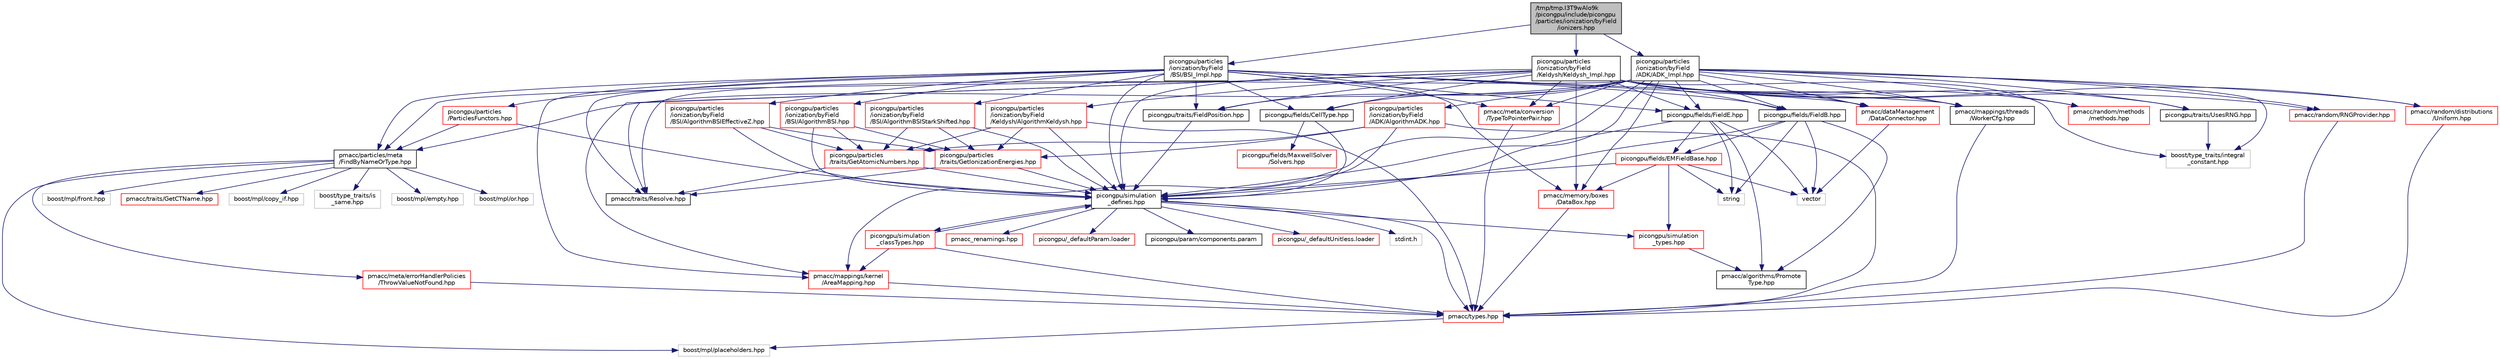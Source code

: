 digraph "/tmp/tmp.I3T9wAlo9k/picongpu/include/picongpu/particles/ionization/byField/ionizers.hpp"
{
 // LATEX_PDF_SIZE
  edge [fontname="Helvetica",fontsize="10",labelfontname="Helvetica",labelfontsize="10"];
  node [fontname="Helvetica",fontsize="10",shape=record];
  Node1 [label="/tmp/tmp.I3T9wAlo9k\l/picongpu/include/picongpu\l/particles/ionization/byField\l/ionizers.hpp",height=0.2,width=0.4,color="black", fillcolor="grey75", style="filled", fontcolor="black",tooltip=" "];
  Node1 -> Node2 [color="midnightblue",fontsize="10",style="solid",fontname="Helvetica"];
  Node2 [label="picongpu/particles\l/ionization/byField\l/ADK/ADK_Impl.hpp",height=0.2,width=0.4,color="black", fillcolor="white", style="filled",URL="$_a_d_k___impl_8hpp_source.html",tooltip=" "];
  Node2 -> Node3 [color="midnightblue",fontsize="10",style="solid",fontname="Helvetica"];
  Node3 [label="picongpu/simulation\l_defines.hpp",height=0.2,width=0.4,color="black", fillcolor="white", style="filled",URL="$simulation__defines_8hpp_source.html",tooltip=" "];
  Node3 -> Node4 [color="midnightblue",fontsize="10",style="solid",fontname="Helvetica"];
  Node4 [label="stdint.h",height=0.2,width=0.4,color="grey75", fillcolor="white", style="filled",tooltip=" "];
  Node3 -> Node5 [color="midnightblue",fontsize="10",style="solid",fontname="Helvetica"];
  Node5 [label="pmacc/types.hpp",height=0.2,width=0.4,color="red", fillcolor="white", style="filled",URL="$types_8hpp_source.html",tooltip=" "];
  Node5 -> Node34 [color="midnightblue",fontsize="10",style="solid",fontname="Helvetica"];
  Node34 [label="boost/mpl/placeholders.hpp",height=0.2,width=0.4,color="grey75", fillcolor="white", style="filled",tooltip=" "];
  Node3 -> Node36 [color="midnightblue",fontsize="10",style="solid",fontname="Helvetica"];
  Node36 [label="picongpu/simulation\l_types.hpp",height=0.2,width=0.4,color="red", fillcolor="white", style="filled",URL="$simulation__types_8hpp_source.html",tooltip=" "];
  Node36 -> Node39 [color="midnightblue",fontsize="10",style="solid",fontname="Helvetica"];
  Node39 [label="pmacc/algorithms/Promote\lType.hpp",height=0.2,width=0.4,color="black", fillcolor="white", style="filled",URL="$_promote_type_8hpp_source.html",tooltip=" "];
  Node3 -> Node70 [color="midnightblue",fontsize="10",style="solid",fontname="Helvetica"];
  Node70 [label="pmacc_renamings.hpp",height=0.2,width=0.4,color="red", fillcolor="white", style="filled",URL="$pmacc__renamings_8hpp_source.html",tooltip=" "];
  Node3 -> Node82 [color="midnightblue",fontsize="10",style="solid",fontname="Helvetica"];
  Node82 [label="picongpu/_defaultParam.loader",height=0.2,width=0.4,color="red", fillcolor="white", style="filled",URL="$__default_param_8loader.html",tooltip=" "];
  Node3 -> Node418 [color="midnightblue",fontsize="10",style="solid",fontname="Helvetica"];
  Node418 [label="picongpu/param/components.param",height=0.2,width=0.4,color="black", fillcolor="white", style="filled",URL="$components_8param.html",tooltip=" "];
  Node3 -> Node419 [color="midnightblue",fontsize="10",style="solid",fontname="Helvetica"];
  Node419 [label="picongpu/simulation\l_classTypes.hpp",height=0.2,width=0.4,color="red", fillcolor="white", style="filled",URL="$simulation__class_types_8hpp_source.html",tooltip=" "];
  Node419 -> Node5 [color="midnightblue",fontsize="10",style="solid",fontname="Helvetica"];
  Node419 -> Node3 [color="midnightblue",fontsize="10",style="solid",fontname="Helvetica"];
  Node419 -> Node349 [color="midnightblue",fontsize="10",style="solid",fontname="Helvetica"];
  Node349 [label="pmacc/mappings/kernel\l/AreaMapping.hpp",height=0.2,width=0.4,color="red", fillcolor="white", style="filled",URL="$_area_mapping_8hpp_source.html",tooltip=" "];
  Node349 -> Node5 [color="midnightblue",fontsize="10",style="solid",fontname="Helvetica"];
  Node3 -> Node421 [color="midnightblue",fontsize="10",style="solid",fontname="Helvetica"];
  Node421 [label="picongpu/_defaultUnitless.loader",height=0.2,width=0.4,color="red", fillcolor="white", style="filled",URL="$__default_unitless_8loader.html",tooltip=" "];
  Node2 -> Node138 [color="midnightblue",fontsize="10",style="solid",fontname="Helvetica"];
  Node138 [label="pmacc/traits/Resolve.hpp",height=0.2,width=0.4,color="black", fillcolor="white", style="filled",URL="$_resolve_8hpp_source.html",tooltip=" "];
  Node2 -> Node410 [color="midnightblue",fontsize="10",style="solid",fontname="Helvetica"];
  Node410 [label="pmacc/particles/meta\l/FindByNameOrType.hpp",height=0.2,width=0.4,color="black", fillcolor="white", style="filled",URL="$_find_by_name_or_type_8hpp_source.html",tooltip=" "];
  Node410 -> Node396 [color="midnightblue",fontsize="10",style="solid",fontname="Helvetica"];
  Node396 [label="pmacc/traits/GetCTName.hpp",height=0.2,width=0.4,color="red", fillcolor="white", style="filled",URL="$_get_c_t_name_8hpp_source.html",tooltip=" "];
  Node410 -> Node379 [color="midnightblue",fontsize="10",style="solid",fontname="Helvetica"];
  Node379 [label="pmacc/meta/errorHandlerPolicies\l/ThrowValueNotFound.hpp",height=0.2,width=0.4,color="red", fillcolor="white", style="filled",URL="$_throw_value_not_found_8hpp_source.html",tooltip=" "];
  Node379 -> Node5 [color="midnightblue",fontsize="10",style="solid",fontname="Helvetica"];
  Node410 -> Node34 [color="midnightblue",fontsize="10",style="solid",fontname="Helvetica"];
  Node410 -> Node388 [color="midnightblue",fontsize="10",style="solid",fontname="Helvetica"];
  Node388 [label="boost/mpl/copy_if.hpp",height=0.2,width=0.4,color="grey75", fillcolor="white", style="filled",tooltip=" "];
  Node410 -> Node140 [color="midnightblue",fontsize="10",style="solid",fontname="Helvetica"];
  Node140 [label="boost/type_traits/is\l_same.hpp",height=0.2,width=0.4,color="grey75", fillcolor="white", style="filled",tooltip=" "];
  Node410 -> Node228 [color="midnightblue",fontsize="10",style="solid",fontname="Helvetica"];
  Node228 [label="boost/mpl/empty.hpp",height=0.2,width=0.4,color="grey75", fillcolor="white", style="filled",tooltip=" "];
  Node410 -> Node411 [color="midnightblue",fontsize="10",style="solid",fontname="Helvetica"];
  Node411 [label="boost/mpl/or.hpp",height=0.2,width=0.4,color="grey75", fillcolor="white", style="filled",tooltip=" "];
  Node410 -> Node366 [color="midnightblue",fontsize="10",style="solid",fontname="Helvetica"];
  Node366 [label="boost/mpl/front.hpp",height=0.2,width=0.4,color="grey75", fillcolor="white", style="filled",tooltip=" "];
  Node2 -> Node428 [color="midnightblue",fontsize="10",style="solid",fontname="Helvetica"];
  Node428 [label="picongpu/traits/UsesRNG.hpp",height=0.2,width=0.4,color="black", fillcolor="white", style="filled",URL="$_uses_r_n_g_8hpp_source.html",tooltip=" "];
  Node428 -> Node429 [color="midnightblue",fontsize="10",style="solid",fontname="Helvetica"];
  Node429 [label="boost/type_traits/integral\l_constant.hpp",height=0.2,width=0.4,color="grey75", fillcolor="white", style="filled",tooltip=" "];
  Node2 -> Node430 [color="midnightblue",fontsize="10",style="solid",fontname="Helvetica"];
  Node430 [label="picongpu/fields/CellType.hpp",height=0.2,width=0.4,color="black", fillcolor="white", style="filled",URL="$_cell_type_8hpp_source.html",tooltip=" "];
  Node430 -> Node3 [color="midnightblue",fontsize="10",style="solid",fontname="Helvetica"];
  Node430 -> Node431 [color="midnightblue",fontsize="10",style="solid",fontname="Helvetica"];
  Node431 [label="picongpu/fields/MaxwellSolver\l/Solvers.hpp",height=0.2,width=0.4,color="red", fillcolor="white", style="filled",URL="$_solvers_8hpp_source.html",tooltip=" "];
  Node2 -> Node233 [color="midnightblue",fontsize="10",style="solid",fontname="Helvetica"];
  Node233 [label="picongpu/fields/FieldB.hpp",height=0.2,width=0.4,color="black", fillcolor="white", style="filled",URL="$_field_b_8hpp_source.html",tooltip=" "];
  Node233 -> Node3 [color="midnightblue",fontsize="10",style="solid",fontname="Helvetica"];
  Node233 -> Node234 [color="midnightblue",fontsize="10",style="solid",fontname="Helvetica"];
  Node234 [label="picongpu/fields/EMFieldBase.hpp",height=0.2,width=0.4,color="red", fillcolor="white", style="filled",URL="$_e_m_field_base_8hpp_source.html",tooltip=" "];
  Node234 -> Node3 [color="midnightblue",fontsize="10",style="solid",fontname="Helvetica"];
  Node234 -> Node36 [color="midnightblue",fontsize="10",style="solid",fontname="Helvetica"];
  Node234 -> Node321 [color="midnightblue",fontsize="10",style="solid",fontname="Helvetica"];
  Node321 [label="pmacc/memory/boxes\l/DataBox.hpp",height=0.2,width=0.4,color="red", fillcolor="white", style="filled",URL="$_data_box_8hpp_source.html",tooltip=" "];
  Node321 -> Node5 [color="midnightblue",fontsize="10",style="solid",fontname="Helvetica"];
  Node234 -> Node11 [color="midnightblue",fontsize="10",style="solid",fontname="Helvetica"];
  Node11 [label="string",height=0.2,width=0.4,color="grey75", fillcolor="white", style="filled",tooltip=" "];
  Node234 -> Node119 [color="midnightblue",fontsize="10",style="solid",fontname="Helvetica"];
  Node119 [label="vector",height=0.2,width=0.4,color="grey75", fillcolor="white", style="filled",tooltip=" "];
  Node233 -> Node39 [color="midnightblue",fontsize="10",style="solid",fontname="Helvetica"];
  Node233 -> Node11 [color="midnightblue",fontsize="10",style="solid",fontname="Helvetica"];
  Node233 -> Node119 [color="midnightblue",fontsize="10",style="solid",fontname="Helvetica"];
  Node2 -> Node340 [color="midnightblue",fontsize="10",style="solid",fontname="Helvetica"];
  Node340 [label="picongpu/fields/FieldE.hpp",height=0.2,width=0.4,color="black", fillcolor="white", style="filled",URL="$_field_e_8hpp_source.html",tooltip=" "];
  Node340 -> Node3 [color="midnightblue",fontsize="10",style="solid",fontname="Helvetica"];
  Node340 -> Node234 [color="midnightblue",fontsize="10",style="solid",fontname="Helvetica"];
  Node340 -> Node39 [color="midnightblue",fontsize="10",style="solid",fontname="Helvetica"];
  Node340 -> Node11 [color="midnightblue",fontsize="10",style="solid",fontname="Helvetica"];
  Node340 -> Node119 [color="midnightblue",fontsize="10",style="solid",fontname="Helvetica"];
  Node2 -> Node434 [color="midnightblue",fontsize="10",style="solid",fontname="Helvetica"];
  Node434 [label="picongpu/traits/FieldPosition.hpp",height=0.2,width=0.4,color="black", fillcolor="white", style="filled",URL="$_field_position_8hpp_source.html",tooltip=" "];
  Node434 -> Node3 [color="midnightblue",fontsize="10",style="solid",fontname="Helvetica"];
  Node2 -> Node465 [color="midnightblue",fontsize="10",style="solid",fontname="Helvetica"];
  Node465 [label="picongpu/particles\l/ionization/byField\l/ADK/AlgorithmADK.hpp",height=0.2,width=0.4,color="red", fillcolor="white", style="filled",URL="$_algorithm_a_d_k_8hpp.html",tooltip=" "];
  Node465 -> Node5 [color="midnightblue",fontsize="10",style="solid",fontname="Helvetica"];
  Node465 -> Node3 [color="midnightblue",fontsize="10",style="solid",fontname="Helvetica"];
  Node465 -> Node466 [color="midnightblue",fontsize="10",style="solid",fontname="Helvetica"];
  Node466 [label="picongpu/particles\l/traits/GetAtomicNumbers.hpp",height=0.2,width=0.4,color="red", fillcolor="white", style="filled",URL="$_get_atomic_numbers_8hpp_source.html",tooltip=" "];
  Node466 -> Node3 [color="midnightblue",fontsize="10",style="solid",fontname="Helvetica"];
  Node466 -> Node138 [color="midnightblue",fontsize="10",style="solid",fontname="Helvetica"];
  Node465 -> Node467 [color="midnightblue",fontsize="10",style="solid",fontname="Helvetica"];
  Node467 [label="picongpu/particles\l/traits/GetIonizationEnergies.hpp",height=0.2,width=0.4,color="red", fillcolor="white", style="filled",URL="$_get_ionization_energies_8hpp_source.html",tooltip=" "];
  Node467 -> Node3 [color="midnightblue",fontsize="10",style="solid",fontname="Helvetica"];
  Node467 -> Node138 [color="midnightblue",fontsize="10",style="solid",fontname="Helvetica"];
  Node2 -> Node125 [color="midnightblue",fontsize="10",style="solid",fontname="Helvetica"];
  Node125 [label="pmacc/random/methods\l/methods.hpp",height=0.2,width=0.4,color="red", fillcolor="white", style="filled",URL="$methods_8hpp_source.html",tooltip=" "];
  Node2 -> Node175 [color="midnightblue",fontsize="10",style="solid",fontname="Helvetica"];
  Node175 [label="pmacc/random/distributions\l/Uniform.hpp",height=0.2,width=0.4,color="red", fillcolor="white", style="filled",URL="$_uniform_8hpp_source.html",tooltip=" "];
  Node175 -> Node5 [color="midnightblue",fontsize="10",style="solid",fontname="Helvetica"];
  Node2 -> Node470 [color="midnightblue",fontsize="10",style="solid",fontname="Helvetica"];
  Node470 [label="pmacc/random/RNGProvider.hpp",height=0.2,width=0.4,color="red", fillcolor="white", style="filled",URL="$_r_n_g_provider_8hpp_source.html",tooltip=" "];
  Node470 -> Node5 [color="midnightblue",fontsize="10",style="solid",fontname="Helvetica"];
  Node2 -> Node290 [color="midnightblue",fontsize="10",style="solid",fontname="Helvetica"];
  Node290 [label="pmacc/dataManagement\l/DataConnector.hpp",height=0.2,width=0.4,color="red", fillcolor="white", style="filled",URL="$_data_connector_8hpp_source.html",tooltip=" "];
  Node290 -> Node119 [color="midnightblue",fontsize="10",style="solid",fontname="Helvetica"];
  Node2 -> Node401 [color="midnightblue",fontsize="10",style="solid",fontname="Helvetica"];
  Node401 [label="pmacc/meta/conversion\l/TypeToPointerPair.hpp",height=0.2,width=0.4,color="red", fillcolor="white", style="filled",URL="$_type_to_pointer_pair_8hpp_source.html",tooltip=" "];
  Node401 -> Node5 [color="midnightblue",fontsize="10",style="solid",fontname="Helvetica"];
  Node2 -> Node321 [color="midnightblue",fontsize="10",style="solid",fontname="Helvetica"];
  Node2 -> Node349 [color="midnightblue",fontsize="10",style="solid",fontname="Helvetica"];
  Node2 -> Node407 [color="midnightblue",fontsize="10",style="solid",fontname="Helvetica"];
  Node407 [label="pmacc/mappings/threads\l/WorkerCfg.hpp",height=0.2,width=0.4,color="black", fillcolor="white", style="filled",URL="$_worker_cfg_8hpp_source.html",tooltip=" "];
  Node407 -> Node5 [color="midnightblue",fontsize="10",style="solid",fontname="Helvetica"];
  Node2 -> Node429 [color="midnightblue",fontsize="10",style="solid",fontname="Helvetica"];
  Node1 -> Node474 [color="midnightblue",fontsize="10",style="solid",fontname="Helvetica"];
  Node474 [label="picongpu/particles\l/ionization/byField\l/BSI/BSI_Impl.hpp",height=0.2,width=0.4,color="black", fillcolor="white", style="filled",URL="$_b_s_i___impl_8hpp_source.html",tooltip=" "];
  Node474 -> Node3 [color="midnightblue",fontsize="10",style="solid",fontname="Helvetica"];
  Node474 -> Node430 [color="midnightblue",fontsize="10",style="solid",fontname="Helvetica"];
  Node474 -> Node233 [color="midnightblue",fontsize="10",style="solid",fontname="Helvetica"];
  Node474 -> Node340 [color="midnightblue",fontsize="10",style="solid",fontname="Helvetica"];
  Node474 -> Node434 [color="midnightblue",fontsize="10",style="solid",fontname="Helvetica"];
  Node474 -> Node475 [color="midnightblue",fontsize="10",style="solid",fontname="Helvetica"];
  Node475 [label="picongpu/particles\l/ionization/byField\l/BSI/AlgorithmBSI.hpp",height=0.2,width=0.4,color="red", fillcolor="white", style="filled",URL="$_algorithm_b_s_i_8hpp.html",tooltip=" "];
  Node475 -> Node3 [color="midnightblue",fontsize="10",style="solid",fontname="Helvetica"];
  Node475 -> Node467 [color="midnightblue",fontsize="10",style="solid",fontname="Helvetica"];
  Node475 -> Node466 [color="midnightblue",fontsize="10",style="solid",fontname="Helvetica"];
  Node474 -> Node476 [color="midnightblue",fontsize="10",style="solid",fontname="Helvetica"];
  Node476 [label="picongpu/particles\l/ionization/byField\l/BSI/AlgorithmBSIEffectiveZ.hpp",height=0.2,width=0.4,color="red", fillcolor="white", style="filled",URL="$_algorithm_b_s_i_effective_z_8hpp.html",tooltip=" "];
  Node476 -> Node3 [color="midnightblue",fontsize="10",style="solid",fontname="Helvetica"];
  Node476 -> Node467 [color="midnightblue",fontsize="10",style="solid",fontname="Helvetica"];
  Node476 -> Node466 [color="midnightblue",fontsize="10",style="solid",fontname="Helvetica"];
  Node474 -> Node478 [color="midnightblue",fontsize="10",style="solid",fontname="Helvetica"];
  Node478 [label="picongpu/particles\l/ionization/byField\l/BSI/AlgorithmBSIStarkShifted.hpp",height=0.2,width=0.4,color="red", fillcolor="white", style="filled",URL="$_algorithm_b_s_i_stark_shifted_8hpp.html",tooltip=" "];
  Node478 -> Node3 [color="midnightblue",fontsize="10",style="solid",fontname="Helvetica"];
  Node478 -> Node467 [color="midnightblue",fontsize="10",style="solid",fontname="Helvetica"];
  Node478 -> Node466 [color="midnightblue",fontsize="10",style="solid",fontname="Helvetica"];
  Node474 -> Node479 [color="midnightblue",fontsize="10",style="solid",fontname="Helvetica"];
  Node479 [label="picongpu/particles\l/ParticlesFunctors.hpp",height=0.2,width=0.4,color="red", fillcolor="white", style="filled",URL="$_particles_functors_8hpp_source.html",tooltip=" "];
  Node479 -> Node3 [color="midnightblue",fontsize="10",style="solid",fontname="Helvetica"];
  Node479 -> Node410 [color="midnightblue",fontsize="10",style="solid",fontname="Helvetica"];
  Node474 -> Node401 [color="midnightblue",fontsize="10",style="solid",fontname="Helvetica"];
  Node474 -> Node321 [color="midnightblue",fontsize="10",style="solid",fontname="Helvetica"];
  Node474 -> Node290 [color="midnightblue",fontsize="10",style="solid",fontname="Helvetica"];
  Node474 -> Node349 [color="midnightblue",fontsize="10",style="solid",fontname="Helvetica"];
  Node474 -> Node138 [color="midnightblue",fontsize="10",style="solid",fontname="Helvetica"];
  Node474 -> Node410 [color="midnightblue",fontsize="10",style="solid",fontname="Helvetica"];
  Node474 -> Node407 [color="midnightblue",fontsize="10",style="solid",fontname="Helvetica"];
  Node1 -> Node498 [color="midnightblue",fontsize="10",style="solid",fontname="Helvetica"];
  Node498 [label="picongpu/particles\l/ionization/byField\l/Keldysh/Keldysh_Impl.hpp",height=0.2,width=0.4,color="black", fillcolor="white", style="filled",URL="$_keldysh___impl_8hpp_source.html",tooltip=" "];
  Node498 -> Node3 [color="midnightblue",fontsize="10",style="solid",fontname="Helvetica"];
  Node498 -> Node428 [color="midnightblue",fontsize="10",style="solid",fontname="Helvetica"];
  Node498 -> Node430 [color="midnightblue",fontsize="10",style="solid",fontname="Helvetica"];
  Node498 -> Node233 [color="midnightblue",fontsize="10",style="solid",fontname="Helvetica"];
  Node498 -> Node340 [color="midnightblue",fontsize="10",style="solid",fontname="Helvetica"];
  Node498 -> Node434 [color="midnightblue",fontsize="10",style="solid",fontname="Helvetica"];
  Node498 -> Node499 [color="midnightblue",fontsize="10",style="solid",fontname="Helvetica"];
  Node499 [label="picongpu/particles\l/ionization/byField\l/Keldysh/AlgorithmKeldysh.hpp",height=0.2,width=0.4,color="red", fillcolor="white", style="filled",URL="$_algorithm_keldysh_8hpp.html",tooltip=" "];
  Node499 -> Node5 [color="midnightblue",fontsize="10",style="solid",fontname="Helvetica"];
  Node499 -> Node3 [color="midnightblue",fontsize="10",style="solid",fontname="Helvetica"];
  Node499 -> Node466 [color="midnightblue",fontsize="10",style="solid",fontname="Helvetica"];
  Node499 -> Node467 [color="midnightblue",fontsize="10",style="solid",fontname="Helvetica"];
  Node498 -> Node125 [color="midnightblue",fontsize="10",style="solid",fontname="Helvetica"];
  Node498 -> Node175 [color="midnightblue",fontsize="10",style="solid",fontname="Helvetica"];
  Node498 -> Node470 [color="midnightblue",fontsize="10",style="solid",fontname="Helvetica"];
  Node498 -> Node401 [color="midnightblue",fontsize="10",style="solid",fontname="Helvetica"];
  Node498 -> Node321 [color="midnightblue",fontsize="10",style="solid",fontname="Helvetica"];
  Node498 -> Node290 [color="midnightblue",fontsize="10",style="solid",fontname="Helvetica"];
  Node498 -> Node349 [color="midnightblue",fontsize="10",style="solid",fontname="Helvetica"];
  Node498 -> Node138 [color="midnightblue",fontsize="10",style="solid",fontname="Helvetica"];
  Node498 -> Node410 [color="midnightblue",fontsize="10",style="solid",fontname="Helvetica"];
  Node498 -> Node407 [color="midnightblue",fontsize="10",style="solid",fontname="Helvetica"];
  Node498 -> Node429 [color="midnightblue",fontsize="10",style="solid",fontname="Helvetica"];
}
